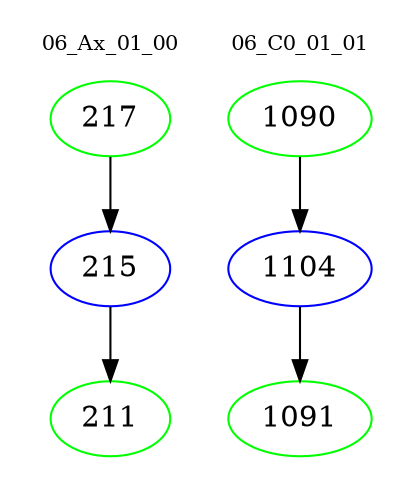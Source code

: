 digraph{
subgraph cluster_0 {
color = white
label = "06_Ax_01_00";
fontsize=10;
T0_217 [label="217", color="green"]
T0_217 -> T0_215 [color="black"]
T0_215 [label="215", color="blue"]
T0_215 -> T0_211 [color="black"]
T0_211 [label="211", color="green"]
}
subgraph cluster_1 {
color = white
label = "06_C0_01_01";
fontsize=10;
T1_1090 [label="1090", color="green"]
T1_1090 -> T1_1104 [color="black"]
T1_1104 [label="1104", color="blue"]
T1_1104 -> T1_1091 [color="black"]
T1_1091 [label="1091", color="green"]
}
}
